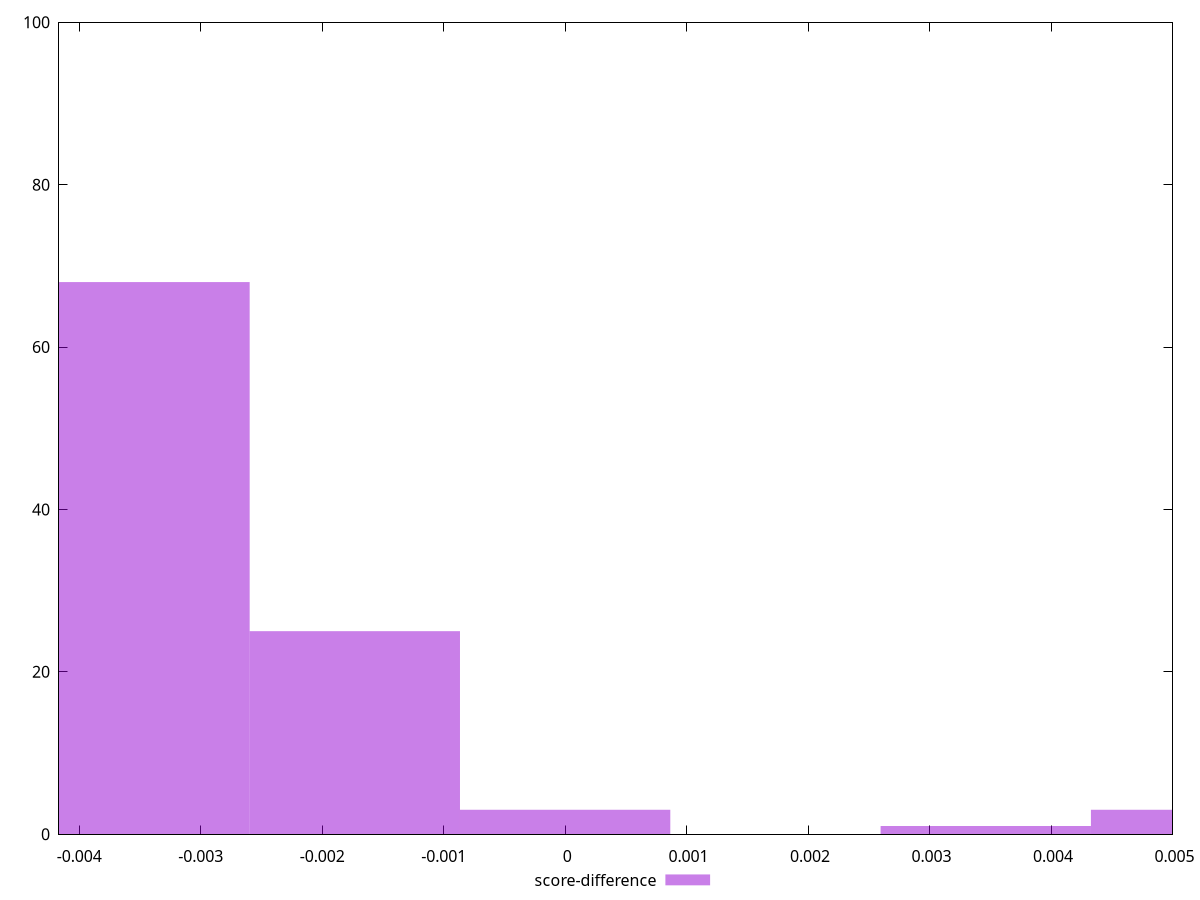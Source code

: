 reset

$scoreDifference <<EOF
0.005194119678767251 3
-0.0017313732262557505 25
-0.003462746452511501 68
0 3
0.003462746452511501 1
EOF

set key outside below
set boxwidth 0.0017313732262557505
set xrange [-0.004166666666666652:0.0050000000000000044]
set yrange [0:100]
set trange [0:100]
set style fill transparent solid 0.5 noborder
set terminal svg size 640, 490 enhanced background rgb 'white'
set output "reprap/render-blocking-resources/samples/pages+cached+noexternal+nofonts/score-difference/histogram.svg"

plot $scoreDifference title "score-difference" with boxes

reset
